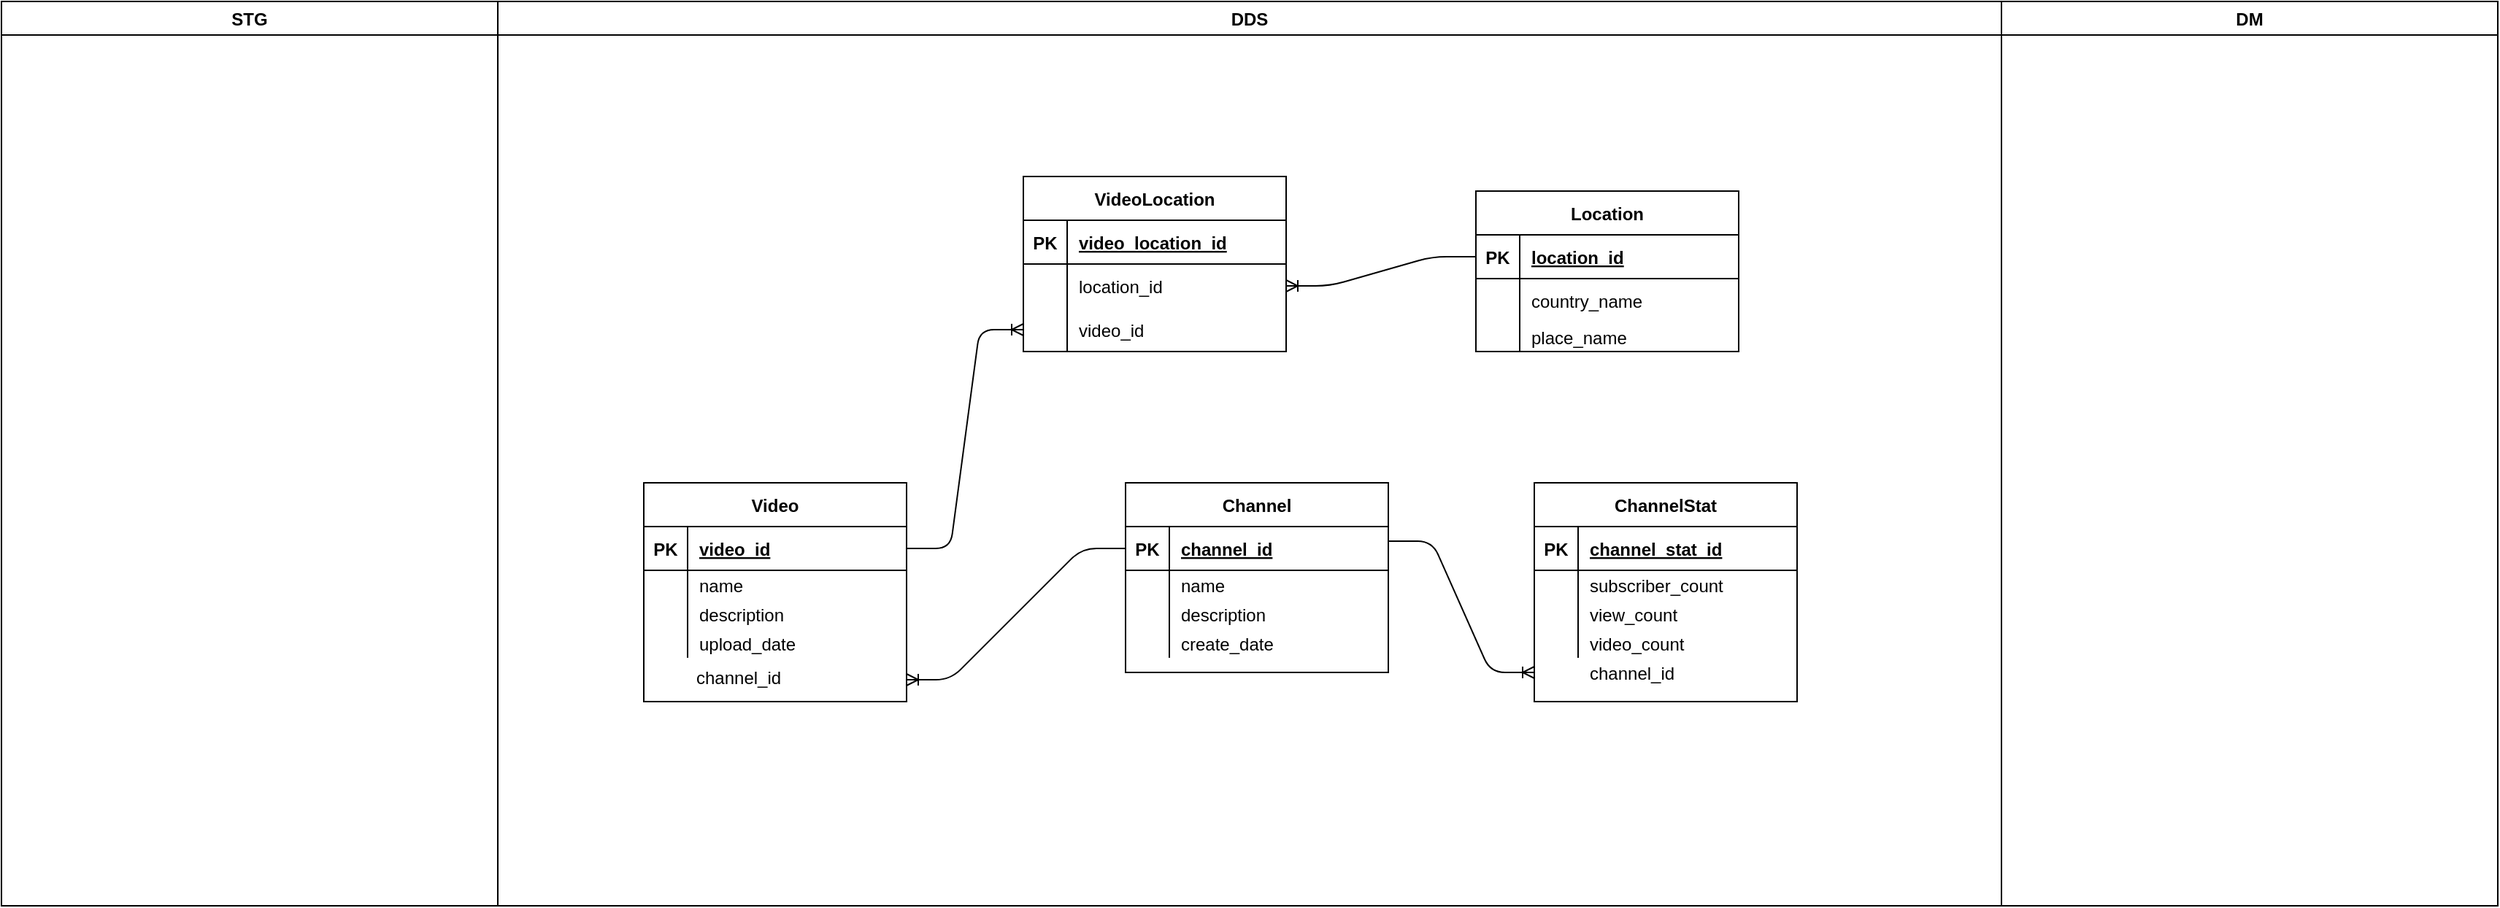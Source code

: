 <mxfile version="14.1.4" type="github">
  <diagram name="Page-1" id="a7904f86-f2b4-8e86-fa97-74104820619b">
    <mxGraphModel dx="3580" dy="1128" grid="1" gridSize="10" guides="1" tooltips="1" connect="1" arrows="1" fold="1" page="1" pageScale="1" pageWidth="1100" pageHeight="850" background="#ffffff" math="0" shadow="0">
      <root>
        <mxCell id="0" />
        <mxCell id="1" parent="0" />
        <object label="Video" kijo="" id="lgpfoyetEowDiIot1npX-66">
          <mxCell style="shape=table;startSize=30;container=1;collapsible=1;childLayout=tableLayout;fixedRows=1;rowLines=0;fontStyle=1;align=center;resizeLast=1;" vertex="1" parent="1">
            <mxGeometry x="170" y="410" width="180" height="150" as="geometry">
              <mxRectangle x="100" y="160" width="60" height="30" as="alternateBounds" />
            </mxGeometry>
          </mxCell>
        </object>
        <mxCell id="lgpfoyetEowDiIot1npX-67" value="" style="shape=partialRectangle;collapsible=0;dropTarget=0;pointerEvents=0;fillColor=none;top=0;left=0;bottom=1;right=0;points=[[0,0.5],[1,0.5]];portConstraint=eastwest;" vertex="1" parent="lgpfoyetEowDiIot1npX-66">
          <mxGeometry y="30" width="180" height="30" as="geometry" />
        </mxCell>
        <mxCell id="lgpfoyetEowDiIot1npX-68" value="PK" style="shape=partialRectangle;connectable=0;fillColor=none;top=0;left=0;bottom=0;right=0;fontStyle=1;overflow=hidden;" vertex="1" parent="lgpfoyetEowDiIot1npX-67">
          <mxGeometry width="30" height="30" as="geometry" />
        </mxCell>
        <mxCell id="lgpfoyetEowDiIot1npX-69" value="video_id" style="shape=partialRectangle;connectable=0;fillColor=none;top=0;left=0;bottom=0;right=0;align=left;spacingLeft=6;fontStyle=5;overflow=hidden;" vertex="1" parent="lgpfoyetEowDiIot1npX-67">
          <mxGeometry x="30" width="150" height="30" as="geometry" />
        </mxCell>
        <mxCell id="lgpfoyetEowDiIot1npX-70" value="" style="shape=partialRectangle;collapsible=0;dropTarget=0;pointerEvents=0;fillColor=none;top=0;left=0;bottom=0;right=0;points=[[0,0.5],[1,0.5]];portConstraint=eastwest;" vertex="1" parent="lgpfoyetEowDiIot1npX-66">
          <mxGeometry y="60" width="180" height="20" as="geometry" />
        </mxCell>
        <mxCell id="lgpfoyetEowDiIot1npX-71" value="" style="shape=partialRectangle;connectable=0;fillColor=none;top=0;left=0;bottom=0;right=0;editable=1;overflow=hidden;" vertex="1" parent="lgpfoyetEowDiIot1npX-70">
          <mxGeometry width="30" height="20" as="geometry" />
        </mxCell>
        <mxCell id="lgpfoyetEowDiIot1npX-72" value="name" style="shape=partialRectangle;connectable=0;fillColor=none;top=0;left=0;bottom=0;right=0;align=left;spacingLeft=6;overflow=hidden;" vertex="1" parent="lgpfoyetEowDiIot1npX-70">
          <mxGeometry x="30" width="150" height="20" as="geometry" />
        </mxCell>
        <mxCell id="lgpfoyetEowDiIot1npX-73" value="" style="shape=partialRectangle;collapsible=0;dropTarget=0;pointerEvents=0;fillColor=none;top=0;left=0;bottom=0;right=0;points=[[0,0.5],[1,0.5]];portConstraint=eastwest;" vertex="1" parent="lgpfoyetEowDiIot1npX-66">
          <mxGeometry y="80" width="180" height="20" as="geometry" />
        </mxCell>
        <mxCell id="lgpfoyetEowDiIot1npX-74" value="" style="shape=partialRectangle;connectable=0;fillColor=none;top=0;left=0;bottom=0;right=0;editable=1;overflow=hidden;" vertex="1" parent="lgpfoyetEowDiIot1npX-73">
          <mxGeometry width="30" height="20" as="geometry" />
        </mxCell>
        <mxCell id="lgpfoyetEowDiIot1npX-75" value="description" style="shape=partialRectangle;connectable=0;fillColor=none;top=0;left=0;bottom=0;right=0;align=left;spacingLeft=6;overflow=hidden;" vertex="1" parent="lgpfoyetEowDiIot1npX-73">
          <mxGeometry x="30" width="150" height="20" as="geometry" />
        </mxCell>
        <mxCell id="lgpfoyetEowDiIot1npX-76" value="" style="shape=partialRectangle;collapsible=0;dropTarget=0;pointerEvents=0;fillColor=none;top=0;left=0;bottom=0;right=0;points=[[0,0.5],[1,0.5]];portConstraint=eastwest;" vertex="1" parent="lgpfoyetEowDiIot1npX-66">
          <mxGeometry y="100" width="180" height="20" as="geometry" />
        </mxCell>
        <mxCell id="lgpfoyetEowDiIot1npX-77" value="" style="shape=partialRectangle;connectable=0;fillColor=none;top=0;left=0;bottom=0;right=0;editable=1;overflow=hidden;" vertex="1" parent="lgpfoyetEowDiIot1npX-76">
          <mxGeometry width="30" height="20" as="geometry" />
        </mxCell>
        <mxCell id="lgpfoyetEowDiIot1npX-78" value="upload_date" style="shape=partialRectangle;connectable=0;fillColor=none;top=0;left=0;bottom=0;right=0;align=left;spacingLeft=6;overflow=hidden;" vertex="1" parent="lgpfoyetEowDiIot1npX-76">
          <mxGeometry x="30" width="150" height="20" as="geometry" />
        </mxCell>
        <mxCell id="lgpfoyetEowDiIot1npX-79" value="Channel" style="shape=table;startSize=30;container=1;collapsible=1;childLayout=tableLayout;fixedRows=1;rowLines=0;fontStyle=1;align=center;resizeLast=1;" vertex="1" parent="1">
          <mxGeometry x="500" y="410" width="180" height="130" as="geometry" />
        </mxCell>
        <mxCell id="lgpfoyetEowDiIot1npX-80" value="" style="shape=partialRectangle;collapsible=0;dropTarget=0;pointerEvents=0;fillColor=none;top=0;left=0;bottom=1;right=0;points=[[0,0.5],[1,0.5]];portConstraint=eastwest;" vertex="1" parent="lgpfoyetEowDiIot1npX-79">
          <mxGeometry y="30" width="180" height="30" as="geometry" />
        </mxCell>
        <mxCell id="lgpfoyetEowDiIot1npX-81" value="PK" style="shape=partialRectangle;connectable=0;fillColor=none;top=0;left=0;bottom=0;right=0;fontStyle=1;overflow=hidden;" vertex="1" parent="lgpfoyetEowDiIot1npX-80">
          <mxGeometry width="30" height="30" as="geometry" />
        </mxCell>
        <mxCell id="lgpfoyetEowDiIot1npX-82" value="channel_id" style="shape=partialRectangle;connectable=0;fillColor=none;top=0;left=0;bottom=0;right=0;align=left;spacingLeft=6;fontStyle=5;overflow=hidden;" vertex="1" parent="lgpfoyetEowDiIot1npX-80">
          <mxGeometry x="30" width="150" height="30" as="geometry" />
        </mxCell>
        <mxCell id="lgpfoyetEowDiIot1npX-83" value="" style="shape=partialRectangle;collapsible=0;dropTarget=0;pointerEvents=0;fillColor=none;top=0;left=0;bottom=0;right=0;points=[[0,0.5],[1,0.5]];portConstraint=eastwest;" vertex="1" parent="lgpfoyetEowDiIot1npX-79">
          <mxGeometry y="60" width="180" height="20" as="geometry" />
        </mxCell>
        <mxCell id="lgpfoyetEowDiIot1npX-84" value="" style="shape=partialRectangle;connectable=0;fillColor=none;top=0;left=0;bottom=0;right=0;editable=1;overflow=hidden;" vertex="1" parent="lgpfoyetEowDiIot1npX-83">
          <mxGeometry width="30" height="20" as="geometry" />
        </mxCell>
        <mxCell id="lgpfoyetEowDiIot1npX-85" value="name" style="shape=partialRectangle;connectable=0;fillColor=none;top=0;left=0;bottom=0;right=0;align=left;spacingLeft=6;overflow=hidden;" vertex="1" parent="lgpfoyetEowDiIot1npX-83">
          <mxGeometry x="30" width="150" height="20" as="geometry" />
        </mxCell>
        <mxCell id="lgpfoyetEowDiIot1npX-86" value="" style="shape=partialRectangle;collapsible=0;dropTarget=0;pointerEvents=0;fillColor=none;top=0;left=0;bottom=0;right=0;points=[[0,0.5],[1,0.5]];portConstraint=eastwest;" vertex="1" parent="lgpfoyetEowDiIot1npX-79">
          <mxGeometry y="80" width="180" height="20" as="geometry" />
        </mxCell>
        <mxCell id="lgpfoyetEowDiIot1npX-87" value="" style="shape=partialRectangle;connectable=0;fillColor=none;top=0;left=0;bottom=0;right=0;editable=1;overflow=hidden;" vertex="1" parent="lgpfoyetEowDiIot1npX-86">
          <mxGeometry width="30" height="20" as="geometry" />
        </mxCell>
        <mxCell id="lgpfoyetEowDiIot1npX-88" value="description" style="shape=partialRectangle;connectable=0;fillColor=none;top=0;left=0;bottom=0;right=0;align=left;spacingLeft=6;overflow=hidden;" vertex="1" parent="lgpfoyetEowDiIot1npX-86">
          <mxGeometry x="30" width="150" height="20" as="geometry" />
        </mxCell>
        <mxCell id="lgpfoyetEowDiIot1npX-89" value="" style="shape=partialRectangle;collapsible=0;dropTarget=0;pointerEvents=0;fillColor=none;top=0;left=0;bottom=0;right=0;points=[[0,0.5],[1,0.5]];portConstraint=eastwest;" vertex="1" parent="lgpfoyetEowDiIot1npX-79">
          <mxGeometry y="100" width="180" height="20" as="geometry" />
        </mxCell>
        <mxCell id="lgpfoyetEowDiIot1npX-90" value="" style="shape=partialRectangle;connectable=0;fillColor=none;top=0;left=0;bottom=0;right=0;editable=1;overflow=hidden;" vertex="1" parent="lgpfoyetEowDiIot1npX-89">
          <mxGeometry width="30" height="20" as="geometry" />
        </mxCell>
        <mxCell id="lgpfoyetEowDiIot1npX-91" value="create_date" style="shape=partialRectangle;connectable=0;fillColor=none;top=0;left=0;bottom=0;right=0;align=left;spacingLeft=6;overflow=hidden;" vertex="1" parent="lgpfoyetEowDiIot1npX-89">
          <mxGeometry x="30" width="150" height="20" as="geometry" />
        </mxCell>
        <mxCell id="lgpfoyetEowDiIot1npX-92" value="ChannelStat" style="shape=table;startSize=30;container=1;collapsible=1;childLayout=tableLayout;fixedRows=1;rowLines=0;fontStyle=1;align=center;resizeLast=1;" vertex="1" parent="1">
          <mxGeometry x="780" y="410" width="180" height="150" as="geometry" />
        </mxCell>
        <mxCell id="lgpfoyetEowDiIot1npX-93" value="" style="shape=partialRectangle;collapsible=0;dropTarget=0;pointerEvents=0;fillColor=none;top=0;left=0;bottom=1;right=0;points=[[0,0.5],[1,0.5]];portConstraint=eastwest;" vertex="1" parent="lgpfoyetEowDiIot1npX-92">
          <mxGeometry y="30" width="180" height="30" as="geometry" />
        </mxCell>
        <mxCell id="lgpfoyetEowDiIot1npX-94" value="PK" style="shape=partialRectangle;connectable=0;fillColor=none;top=0;left=0;bottom=0;right=0;fontStyle=1;overflow=hidden;" vertex="1" parent="lgpfoyetEowDiIot1npX-93">
          <mxGeometry width="30" height="30" as="geometry" />
        </mxCell>
        <mxCell id="lgpfoyetEowDiIot1npX-95" value="channel_stat_id" style="shape=partialRectangle;connectable=0;fillColor=none;top=0;left=0;bottom=0;right=0;align=left;spacingLeft=6;fontStyle=5;overflow=hidden;" vertex="1" parent="lgpfoyetEowDiIot1npX-93">
          <mxGeometry x="30" width="150" height="30" as="geometry" />
        </mxCell>
        <mxCell id="lgpfoyetEowDiIot1npX-96" value="" style="shape=partialRectangle;collapsible=0;dropTarget=0;pointerEvents=0;fillColor=none;top=0;left=0;bottom=0;right=0;points=[[0,0.5],[1,0.5]];portConstraint=eastwest;" vertex="1" parent="lgpfoyetEowDiIot1npX-92">
          <mxGeometry y="60" width="180" height="20" as="geometry" />
        </mxCell>
        <mxCell id="lgpfoyetEowDiIot1npX-97" value="" style="shape=partialRectangle;connectable=0;fillColor=none;top=0;left=0;bottom=0;right=0;editable=1;overflow=hidden;" vertex="1" parent="lgpfoyetEowDiIot1npX-96">
          <mxGeometry width="30" height="20" as="geometry" />
        </mxCell>
        <mxCell id="lgpfoyetEowDiIot1npX-98" value="subscriber_count" style="shape=partialRectangle;connectable=0;fillColor=none;top=0;left=0;bottom=0;right=0;align=left;spacingLeft=6;overflow=hidden;" vertex="1" parent="lgpfoyetEowDiIot1npX-96">
          <mxGeometry x="30" width="150" height="20" as="geometry" />
        </mxCell>
        <mxCell id="lgpfoyetEowDiIot1npX-99" value="" style="shape=partialRectangle;collapsible=0;dropTarget=0;pointerEvents=0;fillColor=none;top=0;left=0;bottom=0;right=0;points=[[0,0.5],[1,0.5]];portConstraint=eastwest;" vertex="1" parent="lgpfoyetEowDiIot1npX-92">
          <mxGeometry y="80" width="180" height="20" as="geometry" />
        </mxCell>
        <mxCell id="lgpfoyetEowDiIot1npX-100" value="" style="shape=partialRectangle;connectable=0;fillColor=none;top=0;left=0;bottom=0;right=0;editable=1;overflow=hidden;" vertex="1" parent="lgpfoyetEowDiIot1npX-99">
          <mxGeometry width="30" height="20" as="geometry" />
        </mxCell>
        <mxCell id="lgpfoyetEowDiIot1npX-101" value="view_count" style="shape=partialRectangle;connectable=0;fillColor=none;top=0;left=0;bottom=0;right=0;align=left;spacingLeft=6;overflow=hidden;" vertex="1" parent="lgpfoyetEowDiIot1npX-99">
          <mxGeometry x="30" width="150" height="20" as="geometry" />
        </mxCell>
        <mxCell id="lgpfoyetEowDiIot1npX-102" value="" style="shape=partialRectangle;collapsible=0;dropTarget=0;pointerEvents=0;fillColor=none;top=0;left=0;bottom=0;right=0;points=[[0,0.5],[1,0.5]];portConstraint=eastwest;" vertex="1" parent="lgpfoyetEowDiIot1npX-92">
          <mxGeometry y="100" width="180" height="20" as="geometry" />
        </mxCell>
        <mxCell id="lgpfoyetEowDiIot1npX-103" value="" style="shape=partialRectangle;connectable=0;fillColor=none;top=0;left=0;bottom=0;right=0;editable=1;overflow=hidden;" vertex="1" parent="lgpfoyetEowDiIot1npX-102">
          <mxGeometry width="30" height="20" as="geometry" />
        </mxCell>
        <mxCell id="lgpfoyetEowDiIot1npX-104" value="video_count" style="shape=partialRectangle;connectable=0;fillColor=none;top=0;left=0;bottom=0;right=0;align=left;spacingLeft=6;overflow=hidden;" vertex="1" parent="lgpfoyetEowDiIot1npX-102">
          <mxGeometry x="30" width="150" height="20" as="geometry" />
        </mxCell>
        <mxCell id="lgpfoyetEowDiIot1npX-105" value="Location" style="shape=table;startSize=30;container=1;collapsible=1;childLayout=tableLayout;fixedRows=1;rowLines=0;fontStyle=1;align=center;resizeLast=1;" vertex="1" parent="1">
          <mxGeometry x="740" y="210" width="180" height="110" as="geometry" />
        </mxCell>
        <mxCell id="lgpfoyetEowDiIot1npX-106" value="" style="shape=partialRectangle;collapsible=0;dropTarget=0;pointerEvents=0;fillColor=none;top=0;left=0;bottom=1;right=0;points=[[0,0.5],[1,0.5]];portConstraint=eastwest;" vertex="1" parent="lgpfoyetEowDiIot1npX-105">
          <mxGeometry y="30" width="180" height="30" as="geometry" />
        </mxCell>
        <mxCell id="lgpfoyetEowDiIot1npX-107" value="PK" style="shape=partialRectangle;connectable=0;fillColor=none;top=0;left=0;bottom=0;right=0;fontStyle=1;overflow=hidden;" vertex="1" parent="lgpfoyetEowDiIot1npX-106">
          <mxGeometry width="30" height="30" as="geometry" />
        </mxCell>
        <mxCell id="lgpfoyetEowDiIot1npX-108" value="location_id" style="shape=partialRectangle;connectable=0;fillColor=none;top=0;left=0;bottom=0;right=0;align=left;spacingLeft=6;fontStyle=5;overflow=hidden;" vertex="1" parent="lgpfoyetEowDiIot1npX-106">
          <mxGeometry x="30" width="150" height="30" as="geometry" />
        </mxCell>
        <mxCell id="lgpfoyetEowDiIot1npX-109" value="" style="shape=partialRectangle;collapsible=0;dropTarget=0;pointerEvents=0;fillColor=none;top=0;left=0;bottom=0;right=0;points=[[0,0.5],[1,0.5]];portConstraint=eastwest;" vertex="1" parent="lgpfoyetEowDiIot1npX-105">
          <mxGeometry y="60" width="180" height="30" as="geometry" />
        </mxCell>
        <mxCell id="lgpfoyetEowDiIot1npX-110" value="" style="shape=partialRectangle;connectable=0;fillColor=none;top=0;left=0;bottom=0;right=0;editable=1;overflow=hidden;" vertex="1" parent="lgpfoyetEowDiIot1npX-109">
          <mxGeometry width="30" height="30" as="geometry" />
        </mxCell>
        <mxCell id="lgpfoyetEowDiIot1npX-111" value="country_name" style="shape=partialRectangle;connectable=0;fillColor=none;top=0;left=0;bottom=0;right=0;align=left;spacingLeft=6;overflow=hidden;" vertex="1" parent="lgpfoyetEowDiIot1npX-109">
          <mxGeometry x="30" width="150" height="30" as="geometry" />
        </mxCell>
        <mxCell id="lgpfoyetEowDiIot1npX-112" value="" style="shape=partialRectangle;collapsible=0;dropTarget=0;pointerEvents=0;fillColor=none;top=0;left=0;bottom=0;right=0;points=[[0,0.5],[1,0.5]];portConstraint=eastwest;" vertex="1" parent="lgpfoyetEowDiIot1npX-105">
          <mxGeometry y="90" width="180" height="20" as="geometry" />
        </mxCell>
        <mxCell id="lgpfoyetEowDiIot1npX-113" value="" style="shape=partialRectangle;connectable=0;fillColor=none;top=0;left=0;bottom=0;right=0;editable=1;overflow=hidden;" vertex="1" parent="lgpfoyetEowDiIot1npX-112">
          <mxGeometry width="30" height="20" as="geometry" />
        </mxCell>
        <mxCell id="lgpfoyetEowDiIot1npX-114" value="place_name" style="shape=partialRectangle;connectable=0;fillColor=none;top=0;left=0;bottom=0;right=0;align=left;spacingLeft=6;overflow=hidden;" vertex="1" parent="lgpfoyetEowDiIot1npX-112">
          <mxGeometry x="30" width="150" height="20" as="geometry" />
        </mxCell>
        <mxCell id="lgpfoyetEowDiIot1npX-115" value="channel_id" style="text;strokeColor=none;fillColor=none;spacingLeft=4;spacingRight=4;overflow=hidden;rotatable=0;points=[[0,0.5],[1,0.5]];portConstraint=eastwest;fontSize=12;" vertex="1" parent="1">
          <mxGeometry x="200" y="530" width="150" height="30" as="geometry" />
        </mxCell>
        <mxCell id="lgpfoyetEowDiIot1npX-116" value="" style="edgeStyle=entityRelationEdgeStyle;fontSize=12;html=1;endArrow=ERoneToMany;" edge="1" parent="1">
          <mxGeometry width="100" height="100" relative="1" as="geometry">
            <mxPoint x="680" y="450" as="sourcePoint" />
            <mxPoint x="780" y="540" as="targetPoint" />
          </mxGeometry>
        </mxCell>
        <mxCell id="lgpfoyetEowDiIot1npX-117" value="channel_id" style="shape=partialRectangle;connectable=0;fillColor=none;top=0;left=0;bottom=0;right=0;align=left;spacingLeft=6;overflow=hidden;" vertex="1" parent="1">
          <mxGeometry x="810" y="530" width="150" height="20" as="geometry" />
        </mxCell>
        <mxCell id="lgpfoyetEowDiIot1npX-118" value="" style="edgeStyle=entityRelationEdgeStyle;fontSize=12;html=1;endArrow=ERoneToMany;exitX=0;exitY=0.5;exitDx=0;exitDy=0;entryX=1;entryY=0.5;entryDx=0;entryDy=0;" edge="1" parent="1" source="lgpfoyetEowDiIot1npX-80" target="lgpfoyetEowDiIot1npX-115">
          <mxGeometry width="100" height="100" relative="1" as="geometry">
            <mxPoint x="410" y="500" as="sourcePoint" />
            <mxPoint x="510" y="590" as="targetPoint" />
          </mxGeometry>
        </mxCell>
        <mxCell id="lgpfoyetEowDiIot1npX-119" value="VideoLocation" style="shape=table;startSize=30;container=1;collapsible=1;childLayout=tableLayout;fixedRows=1;rowLines=0;fontStyle=1;align=center;resizeLast=1;" vertex="1" parent="1">
          <mxGeometry x="430" y="200" width="180" height="120" as="geometry" />
        </mxCell>
        <mxCell id="lgpfoyetEowDiIot1npX-120" value="" style="shape=partialRectangle;collapsible=0;dropTarget=0;pointerEvents=0;fillColor=none;top=0;left=0;bottom=1;right=0;points=[[0,0.5],[1,0.5]];portConstraint=eastwest;" vertex="1" parent="lgpfoyetEowDiIot1npX-119">
          <mxGeometry y="30" width="180" height="30" as="geometry" />
        </mxCell>
        <mxCell id="lgpfoyetEowDiIot1npX-121" value="PK" style="shape=partialRectangle;connectable=0;fillColor=none;top=0;left=0;bottom=0;right=0;fontStyle=1;overflow=hidden;" vertex="1" parent="lgpfoyetEowDiIot1npX-120">
          <mxGeometry width="30" height="30" as="geometry" />
        </mxCell>
        <mxCell id="lgpfoyetEowDiIot1npX-122" value="video_location_id" style="shape=partialRectangle;connectable=0;fillColor=none;top=0;left=0;bottom=0;right=0;align=left;spacingLeft=6;fontStyle=5;overflow=hidden;" vertex="1" parent="lgpfoyetEowDiIot1npX-120">
          <mxGeometry x="30" width="150" height="30" as="geometry" />
        </mxCell>
        <mxCell id="lgpfoyetEowDiIot1npX-123" value="" style="shape=partialRectangle;collapsible=0;dropTarget=0;pointerEvents=0;fillColor=none;top=0;left=0;bottom=0;right=0;points=[[0,0.5],[1,0.5]];portConstraint=eastwest;" vertex="1" parent="lgpfoyetEowDiIot1npX-119">
          <mxGeometry y="60" width="180" height="30" as="geometry" />
        </mxCell>
        <mxCell id="lgpfoyetEowDiIot1npX-124" value="" style="shape=partialRectangle;connectable=0;fillColor=none;top=0;left=0;bottom=0;right=0;editable=1;overflow=hidden;" vertex="1" parent="lgpfoyetEowDiIot1npX-123">
          <mxGeometry width="30" height="30" as="geometry" />
        </mxCell>
        <mxCell id="lgpfoyetEowDiIot1npX-125" value="location_id" style="shape=partialRectangle;connectable=0;fillColor=none;top=0;left=0;bottom=0;right=0;align=left;spacingLeft=6;overflow=hidden;" vertex="1" parent="lgpfoyetEowDiIot1npX-123">
          <mxGeometry x="30" width="150" height="30" as="geometry" />
        </mxCell>
        <mxCell id="lgpfoyetEowDiIot1npX-126" value="" style="shape=partialRectangle;collapsible=0;dropTarget=0;pointerEvents=0;fillColor=none;top=0;left=0;bottom=0;right=0;points=[[0,0.5],[1,0.5]];portConstraint=eastwest;" vertex="1" parent="lgpfoyetEowDiIot1npX-119">
          <mxGeometry y="90" width="180" height="30" as="geometry" />
        </mxCell>
        <mxCell id="lgpfoyetEowDiIot1npX-127" value="" style="shape=partialRectangle;connectable=0;fillColor=none;top=0;left=0;bottom=0;right=0;editable=1;overflow=hidden;" vertex="1" parent="lgpfoyetEowDiIot1npX-126">
          <mxGeometry width="30" height="30" as="geometry" />
        </mxCell>
        <mxCell id="lgpfoyetEowDiIot1npX-128" value="video_id" style="shape=partialRectangle;connectable=0;fillColor=none;top=0;left=0;bottom=0;right=0;align=left;spacingLeft=6;overflow=hidden;" vertex="1" parent="lgpfoyetEowDiIot1npX-126">
          <mxGeometry x="30" width="150" height="30" as="geometry" />
        </mxCell>
        <mxCell id="lgpfoyetEowDiIot1npX-129" value="" style="edgeStyle=entityRelationEdgeStyle;fontSize=12;html=1;endArrow=ERoneToMany;exitX=0;exitY=0.5;exitDx=0;exitDy=0;entryX=1;entryY=0.5;entryDx=0;entryDy=0;" edge="1" parent="1" source="lgpfoyetEowDiIot1npX-106" target="lgpfoyetEowDiIot1npX-123">
          <mxGeometry width="100" height="100" relative="1" as="geometry">
            <mxPoint x="520" y="-5" as="sourcePoint" />
            <mxPoint x="370" y="85" as="targetPoint" />
          </mxGeometry>
        </mxCell>
        <mxCell id="lgpfoyetEowDiIot1npX-130" value="" style="edgeStyle=entityRelationEdgeStyle;fontSize=12;html=1;endArrow=ERoneToMany;exitX=1;exitY=0.5;exitDx=0;exitDy=0;entryX=0;entryY=0.5;entryDx=0;entryDy=0;" edge="1" parent="1" source="lgpfoyetEowDiIot1npX-67" target="lgpfoyetEowDiIot1npX-126">
          <mxGeometry width="100" height="100" relative="1" as="geometry">
            <mxPoint x="510" y="465" as="sourcePoint" />
            <mxPoint x="360" y="555" as="targetPoint" />
          </mxGeometry>
        </mxCell>
        <mxCell id="lgpfoyetEowDiIot1npX-131" value="DDS" style="swimlane;" vertex="1" parent="1">
          <mxGeometry x="70" y="80" width="1030" height="620" as="geometry" />
        </mxCell>
        <mxCell id="lgpfoyetEowDiIot1npX-132" value="DM" style="swimlane;" vertex="1" parent="1">
          <mxGeometry x="1100" y="80" width="340" height="620" as="geometry" />
        </mxCell>
        <mxCell id="lgpfoyetEowDiIot1npX-133" value="STG" style="swimlane;" vertex="1" parent="1">
          <mxGeometry x="-270" y="80" width="340" height="620" as="geometry" />
        </mxCell>
      </root>
    </mxGraphModel>
  </diagram>
</mxfile>
